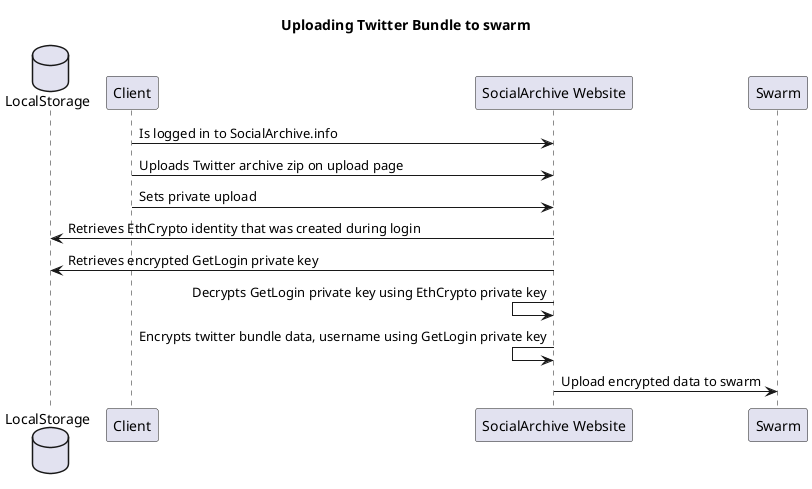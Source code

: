 @startuml

title Uploading Twitter Bundle to swarm

database LocalStorage as ls
participant Client as client
participant "SocialArchive Website" as soca
participant Swarm as swarm

client -> soca : Is logged in to SocialArchive.info
client -> soca : Uploads Twitter archive zip on upload page
client -> soca : Sets private upload
soca -> ls : Retrieves EthCrypto identity that was created during login
soca -> ls : Retrieves encrypted GetLogin private key
soca <- soca : Decrypts GetLogin private key using EthCrypto private key
soca <- soca : Encrypts twitter bundle data, username using GetLogin private key
soca -> swarm : Upload encrypted data to swarm

@enduml
